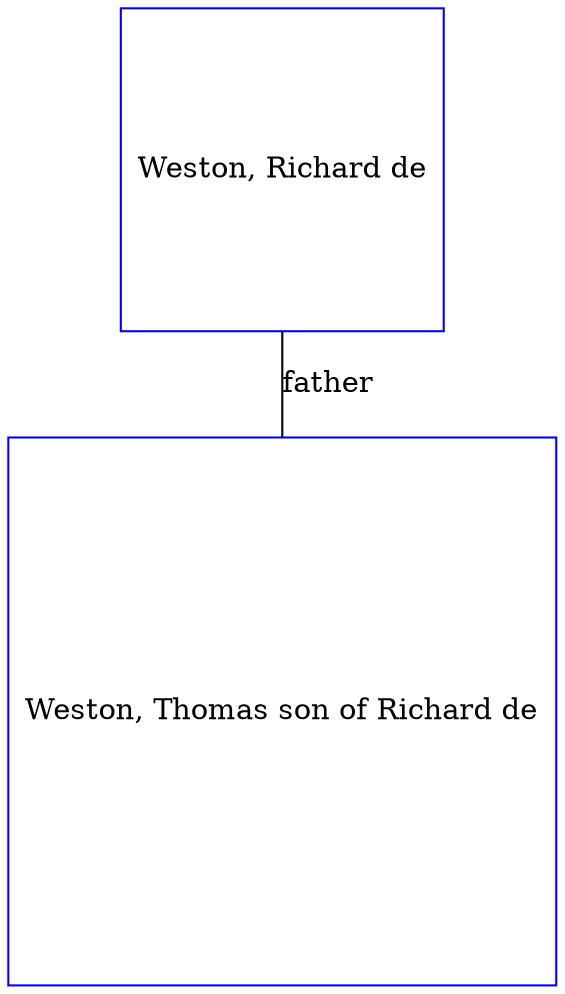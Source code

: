digraph D {
    edge [dir=none];    node [shape=box];    "009358"   [label="Weston, Richard de", shape=box, regular=1, color="blue"] ;
"009357"   [label="Weston, Thomas son of Richard de", shape=box, regular=1, color="blue"] ;
009358->009357 [label="father",arrowsize=0.0]; 
}